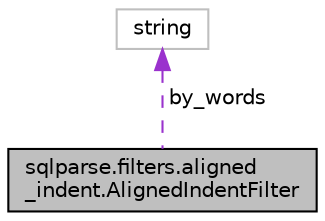 digraph "sqlparse.filters.aligned_indent.AlignedIndentFilter"
{
 // LATEX_PDF_SIZE
  edge [fontname="Helvetica",fontsize="10",labelfontname="Helvetica",labelfontsize="10"];
  node [fontname="Helvetica",fontsize="10",shape=record];
  Node1 [label="sqlparse.filters.aligned\l_indent.AlignedIndentFilter",height=0.2,width=0.4,color="black", fillcolor="grey75", style="filled", fontcolor="black",tooltip=" "];
  Node2 -> Node1 [dir="back",color="darkorchid3",fontsize="10",style="dashed",label=" by_words" ];
  Node2 [label="string",height=0.2,width=0.4,color="grey75", fillcolor="white", style="filled",tooltip=" "];
}
